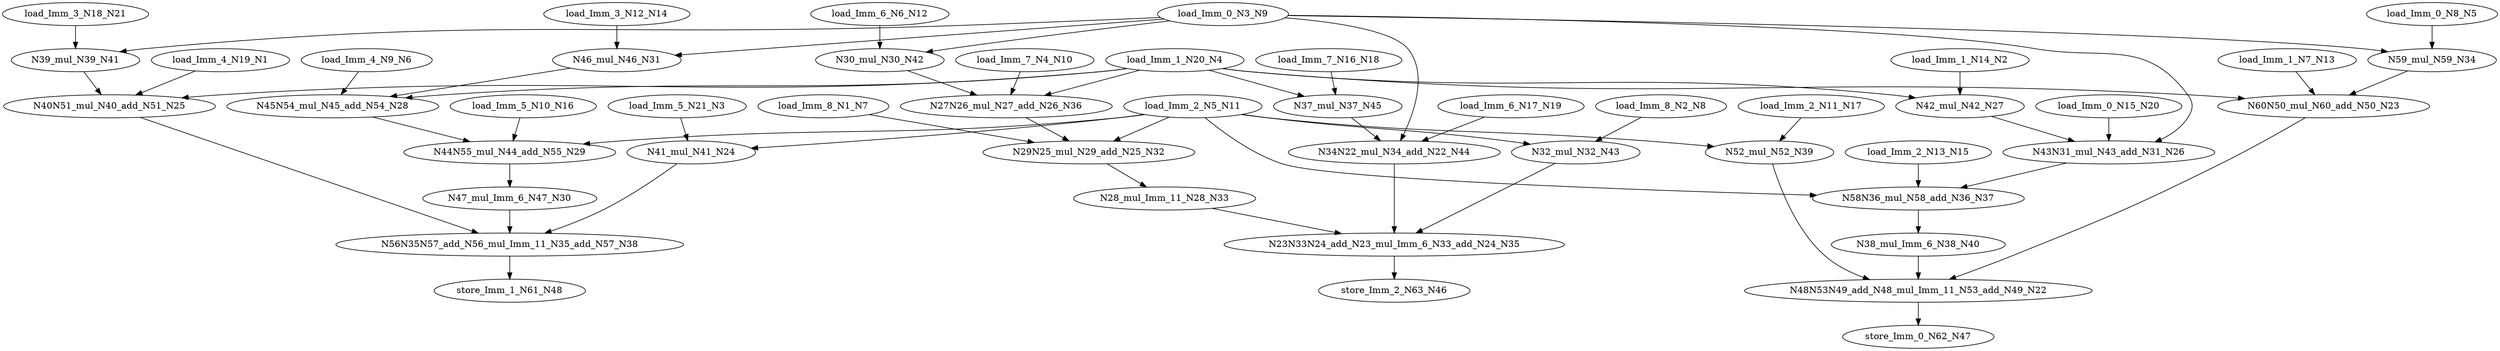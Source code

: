 digraph graphname {
N48 [color="black", ntype="outvar", label="store_Imm_1_N61_N48"];
N41 [color="black", ntype="operation", label="N39_mul_N39_N41"];
N40 [color="black", ntype="operation", label="N38_mul_Imm_6_N38_N40"];
N43 [color="black", ntype="operation", label="N32_mul_N32_N43"];
N42 [color="black", ntype="operation", label="N30_mul_N30_N42"];
N45 [color="black", ntype="operation", label="N37_mul_N37_N45"];
N44 [color="black", ntype="operation", label="N34N22_mul_N34_add_N22_N44"];
N47 [color="black", ntype="outvar", label="store_Imm_0_N62_N47"];
N46 [color="black", ntype="outvar", label="store_Imm_2_N63_N46"];
N29 [color="black", ntype="operation", label="N44N55_mul_N44_add_N55_N29"];
N28 [color="black", ntype="operation", label="N45N54_mul_N45_add_N54_N28"];
N23 [color="black", ntype="operation", label="N60N50_mul_N60_add_N50_N23"];
N22 [color="black", ntype="operation", label="N48N53N49_add_N48_mul_Imm_11_N53_add_N49_N22"];
N21 [color="black", ntype="invar", label="load_Imm_3_N18_N21"];
N20 [color="black", ntype="invar", label="load_Imm_0_N15_N20"];
N27 [color="black", ntype="operation", label="N42_mul_N42_N27"];
N26 [color="black", ntype="operation", label="N43N31_mul_N43_add_N31_N26"];
N25 [color="black", ntype="operation", label="N40N51_mul_N40_add_N51_N25"];
N24 [color="black", ntype="operation", label="N41_mul_N41_N24"];
N8 [color="black", ntype="invar", label="load_Imm_8_N2_N8"];
N9 [color="black", ntype="invar", label="load_Imm_0_N3_N9"];
N1 [color="black", ntype="invar", label="load_Imm_4_N19_N1"];
N2 [color="black", ntype="invar", label="load_Imm_1_N14_N2"];
N3 [color="black", ntype="invar", label="load_Imm_5_N21_N3"];
N4 [color="black", ntype="invar", label="load_Imm_1_N20_N4"];
N5 [color="black", ntype="invar", label="load_Imm_0_N8_N5"];
N6 [color="black", ntype="invar", label="load_Imm_4_N9_N6"];
N7 [color="black", ntype="invar", label="load_Imm_8_N1_N7"];
N12 [color="black", ntype="invar", label="load_Imm_6_N6_N12"];
N13 [color="black", ntype="invar", label="load_Imm_1_N7_N13"];
N10 [color="black", ntype="invar", label="load_Imm_7_N4_N10"];
N11 [color="black", ntype="invar", label="load_Imm_2_N5_N11"];
N16 [color="black", ntype="invar", label="load_Imm_5_N10_N16"];
N17 [color="black", ntype="invar", label="load_Imm_2_N11_N17"];
N14 [color="black", ntype="invar", label="load_Imm_3_N12_N14"];
N15 [color="black", ntype="invar", label="load_Imm_2_N13_N15"];
N18 [color="black", ntype="invar", label="load_Imm_7_N16_N18"];
N19 [color="black", ntype="invar", label="load_Imm_6_N17_N19"];
N38 [color="black", ntype="operation", label="N56N35N57_add_N56_mul_Imm_11_N35_add_N57_N38"];
N39 [color="black", ntype="operation", label="N52_mul_N52_N39"];
N30 [color="black", ntype="operation", label="N47_mul_Imm_6_N47_N30"];
N31 [color="black", ntype="operation", label="N46_mul_N46_N31"];
N32 [color="black", ntype="operation", label="N29N25_mul_N29_add_N25_N32"];
N33 [color="black", ntype="operation", label="N28_mul_Imm_11_N28_N33"];
N34 [color="black", ntype="operation", label="N59_mul_N59_N34"];
N35 [color="black", ntype="operation", label="N23N33N24_add_N23_mul_Imm_6_N33_add_N24_N35"];
N36 [color="black", ntype="operation", label="N27N26_mul_N27_add_N26_N36"];
N37 [color="black", ntype="operation", label="N58N36_mul_N58_add_N36_N37"];
N41 -> N25;
N40 -> N22;
N43 -> N35;
N42 -> N36;
N45 -> N44;
N44 -> N35;
N29 -> N30;
N28 -> N29;
N23 -> N22;
N22 -> N47;
N21 -> N41;
N20 -> N26;
N27 -> N26;
N26 -> N37;
N25 -> N38;
N24 -> N38;
N8 -> N43;
N9 -> N44;
N9 -> N31;
N9 -> N34;
N9 -> N26;
N9 -> N42;
N9 -> N41;
N1 -> N25;
N2 -> N27;
N3 -> N24;
N4 -> N45;
N4 -> N25;
N4 -> N28;
N4 -> N23;
N4 -> N27;
N4 -> N36;
N5 -> N34;
N6 -> N28;
N7 -> N32;
N12 -> N42;
N13 -> N23;
N10 -> N36;
N11 -> N39;
N11 -> N29;
N11 -> N32;
N11 -> N24;
N11 -> N43;
N11 -> N37;
N16 -> N29;
N17 -> N39;
N14 -> N31;
N15 -> N37;
N18 -> N45;
N19 -> N44;
N38 -> N48;
N39 -> N22;
N30 -> N38;
N31 -> N28;
N32 -> N33;
N33 -> N35;
N34 -> N23;
N35 -> N46;
N36 -> N32;
N37 -> N40;
}
